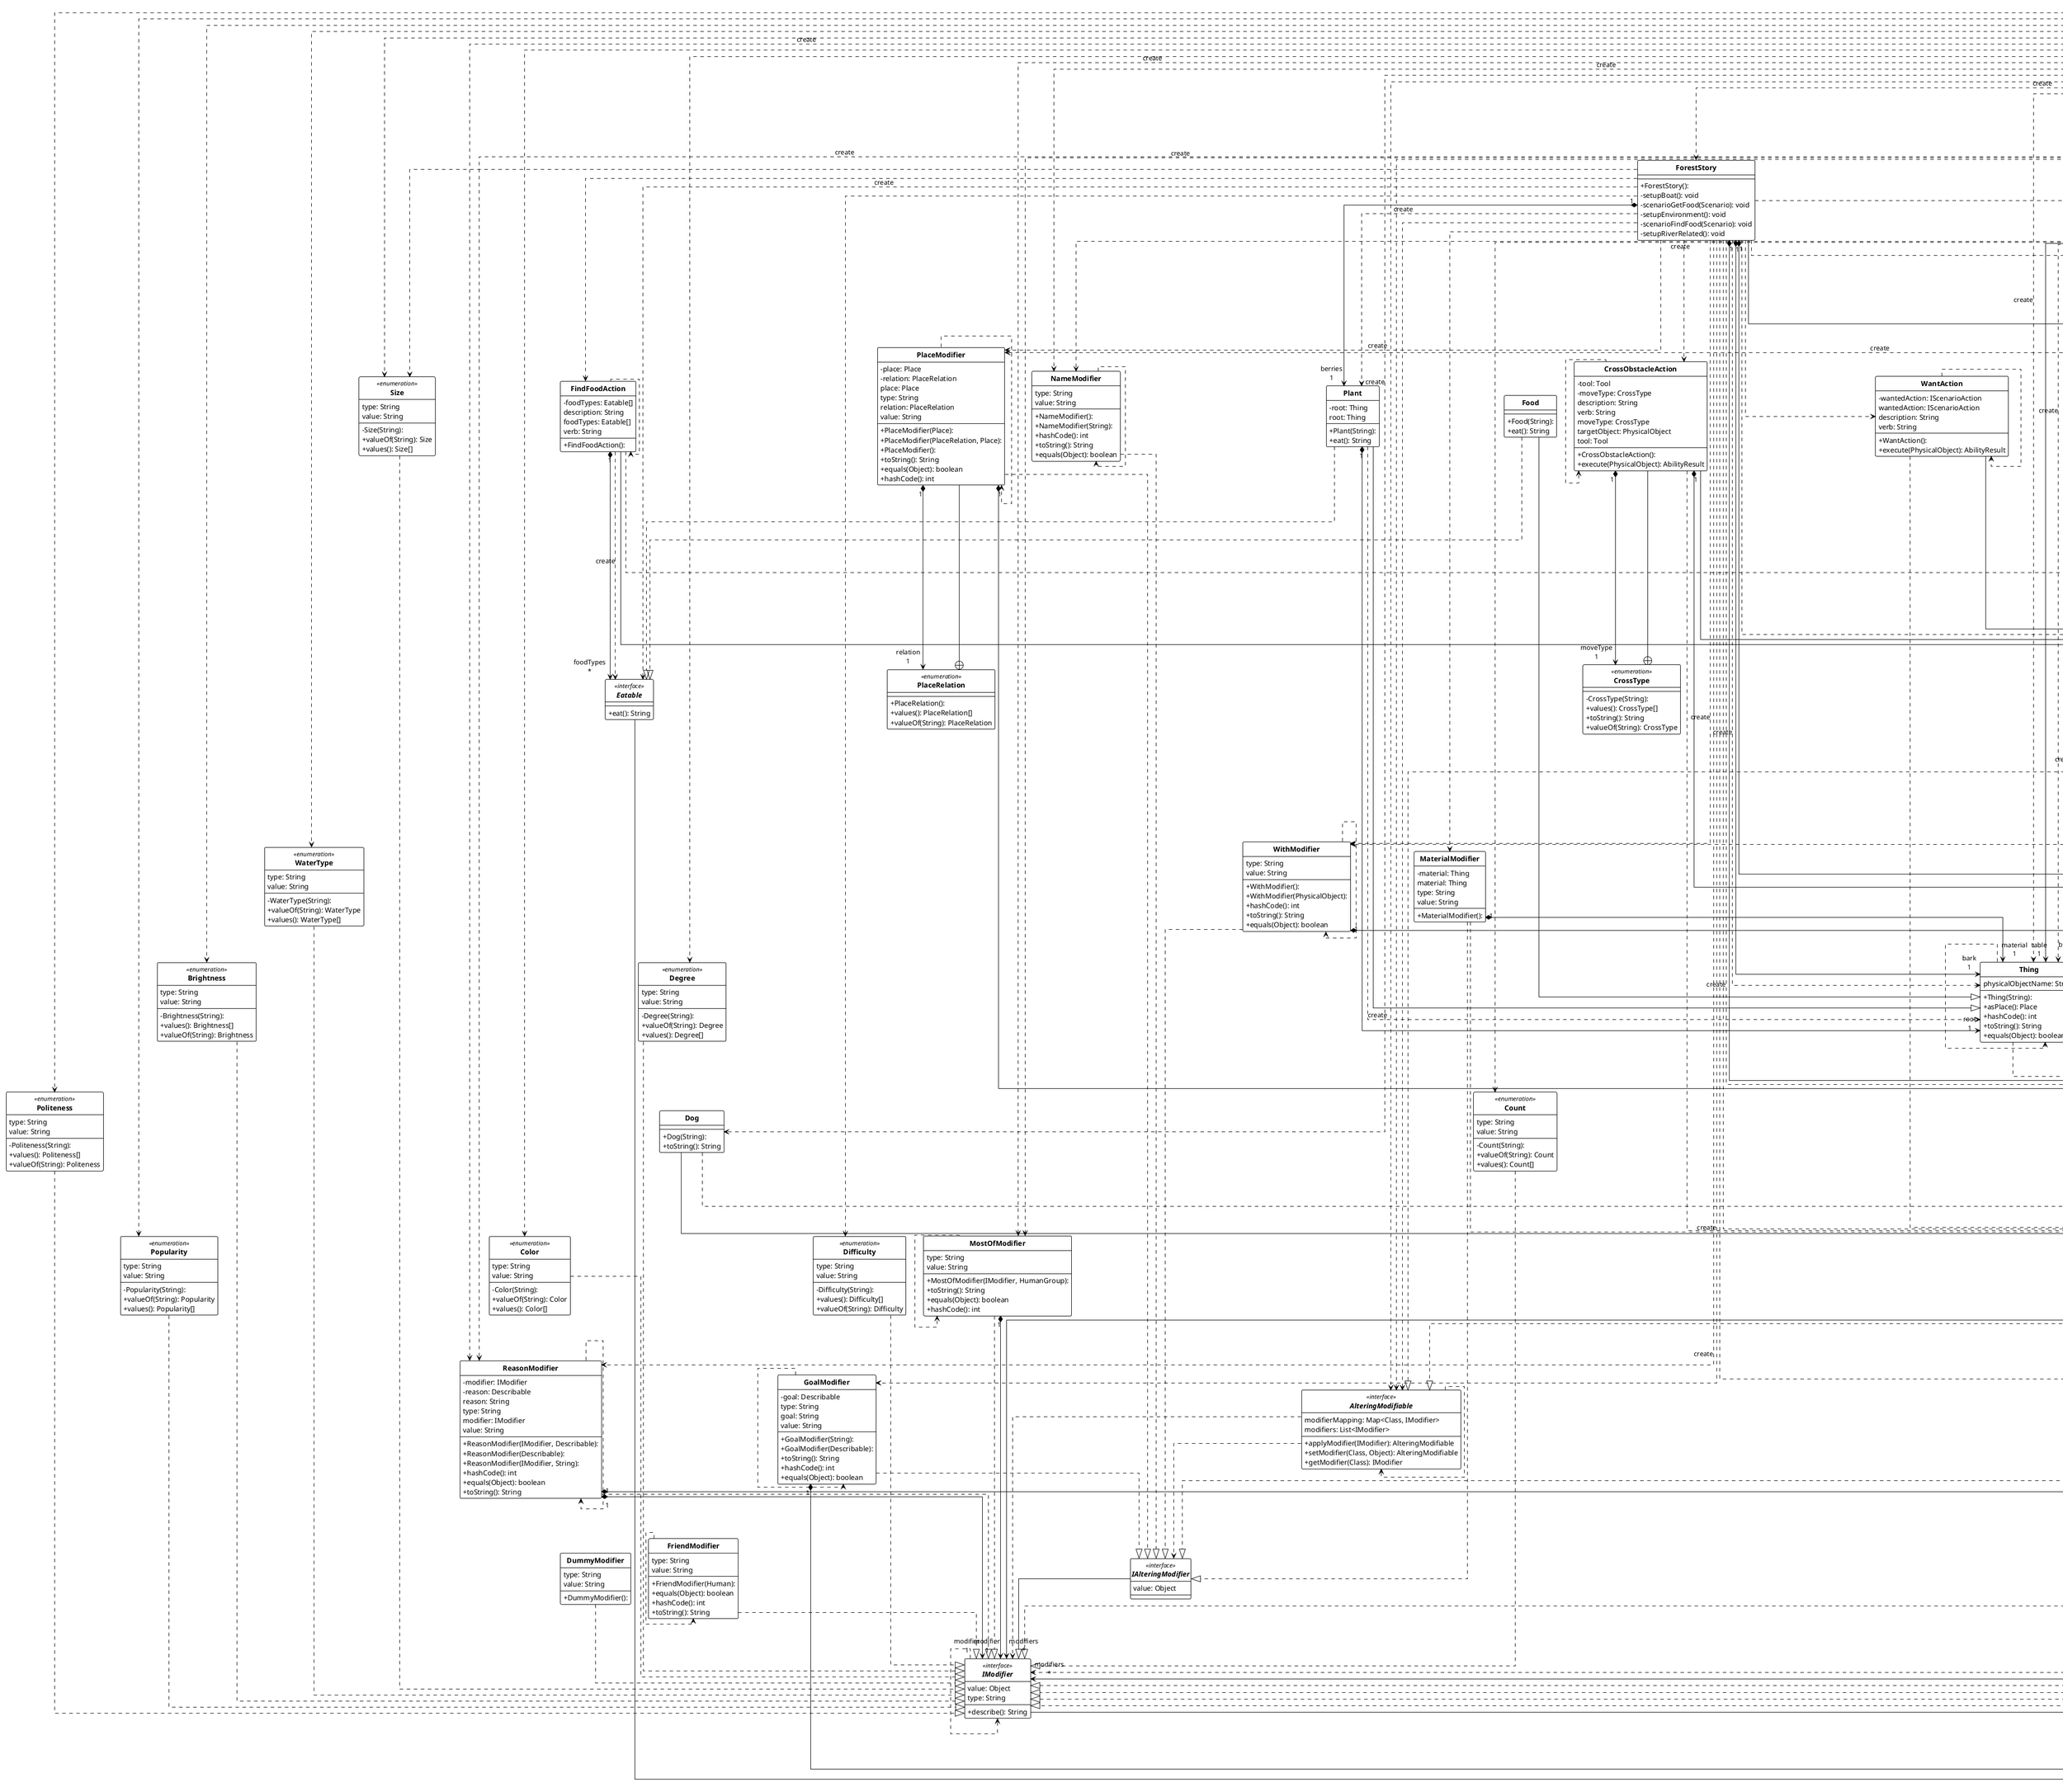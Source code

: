 @startuml

!theme plain
top to bottom direction
skinparam linetype ortho
skinparam classAttributeIconSize 0
'skinparam CircledCharacterFontSize 0
'skinparam CircledCharacterRadius 0
hide circle

<style>
classDiagram {
  class {
      header {
        FontStyle bold
      }
  }
}
</style>

class Ability {
  # Ability(): 
  # Ability(String, String): 
  # Ability(String): 
  - abilityName: String
  - abilityType: String
  + execute(PhysicalObject): AbilityResult
  + hashCode(): int
  + clone(): Ability
  + equals(Object): boolean
  + setModifier(Class, Object): Ability
  + perform(): String
  + describe(): String
  + applyModifier(IModifier): Ability
  + performWithOn(Tool, PhysicalObject): String
   description: String
   objectPreposition: String
   abilityType: String
   abilityName: String
   verb: String
   modifierMapping: Map<Class, IModifier>
   pure: boolean
}
class ActivityReasonModifier {
  + ActivityReasonModifier(Describable): 
  + ActivityReasonModifier(String): 
  - reason: Describable
  + toString(): String
  + hashCode(): int
  + equals(Object): boolean
   reason: String
   type: String
   value: String
}
interface AlteringModifiable << interface >> {
  + applyModifier(IModifier): AlteringModifiable
  + setModifier(Class, Object): AlteringModifiable
  + getModifier(Class): IModifier
   modifierMapping: Map<Class, IModifier>
   modifiers: List<IModifier>
}
class Artist {
  + Artist(String, String, String): 
  + Artist(String): 
  + draw(): String
  + toString(): String
   professionName: String
}
enum Brightness << enumeration >> {
  - Brightness(String): 
  + values(): Brightness[]
  + valueOf(String): Brightness
   type: String
   value: String
}
class BrotherModifier {
  + BrotherModifier(Human): 
  + toString(): String
  + equals(Object): boolean
  + hashCode(): int
   type: String
   value: String
}
class CityStory {
  + CityStory(): 
  - neznaikaAndGunkaScenario(Scenario): void
  - siropchikScenario(Scenario): void
  - neznaikaInCityScenario(Scenario): void
  - littleGirlsGroupScenario(Scenario): void
}
class Clothing {
  + Clothing(WearType, int): 
  - size: int
  - type: WearType
  + equals(Object): boolean
  + hashCode(): int
  + toString(): String
  + wear(): String
   size: int
   type: WearType
   physicalObjectName: String
}
enum Color << enumeration >> {
  - Color(String): 
  + valueOf(String): Color
  + values(): Color[]
   type: String
   value: String
}
class CompiledStory {
  + CompiledStory(Story): 
  + tell(): String
}
enum Count << enumeration >> {
  - Count(String): 
  + valueOf(String): Count
  + values(): Count[]
   type: String
   value: String
}
class CountModifier {
  + CountModifier(int): 
  + toString(): String
  + hashCode(): int
  + equals(Object): boolean
   type: String
   value: String
}
class CreateAction {
  + CreateAction(): 
  + execute(PhysicalObject): AbilityResult
   description: String
   verb: String
}
class CrossObstacleAction {
  + CrossObstacleAction(): 
  - tool: Tool
  - moveType: CrossType
  + execute(PhysicalObject): AbilityResult
   description: String
   verb: String
   moveType: CrossType
   targetObject: PhysicalObject
   tool: Tool
}
enum CrossType << enumeration >> {
  - CrossType(String): 
  + values(): CrossType[]
  + toString(): String
  + valueOf(String): CrossType
}
class CureAction {
  + CureAction(): 
  + toString(): String
  + addCuredIllness(Illness): void
  + hashCode(): int
  + equals(Object): boolean
   description: String
   verb: String
}
enum Degree << enumeration >> {
  - Degree(String): 
  + valueOf(String): Degree
  + values(): Degree[]
   type: String
   value: String
}
interface Describable << interface >> {
  + describe(): String
}
enum Difficulty << enumeration >> {
  - Difficulty(String): 
  + values(): Difficulty[]
  + valueOf(String): Difficulty
   type: String
   value: String
}
class DoMechanicsAction {
  + DoMechanicsAction(): 
  + toString(): String
   verb: String
}
class Doctor {
  + Doctor(String): 
  + Doctor(String, String, String): 
  + toString(): String
   professionName: String
}
class Dog {
  + Dog(String): 
  + toString(): String
}
class DrawAction {
  + DrawAction(): 
  + toString(): String
   verb: String
}
class DummyModifier {
  + DummyModifier(): 
   type: String
   value: String
}
interface Eatable << interface >> {
  + eat(): String
}
class FindFoodAction {
  + FindFoodAction(): 
  - foodTypes: Eatable[]
   description: String
   foodTypes: Eatable[]
   verb: String
}
class Food {
  + Food(String): 
  + eat(): String
}
class ForestStory {
  + ForestStory(): 
  - setupBoat(): void
  - scenarioGetFood(Scenario): void
  - setupEnvironment(): void
  - scenarioFindFood(Scenario): void
  - setupRiverRelated(): void
}
class FriendModifier {
  + FriendModifier(Human): 
  + equals(Object): boolean
  + hashCode(): int
  + toString(): String
   type: String
   value: String
}
class GoAction {
  + GoAction(): 
  - place: Place
  + hashCode(): int
  + toString(): String
  + equals(Object): boolean
  + execute(PhysicalObject): AbilityResult
   description: String
   place: Place
   verb: String
}
class GoalModifier {
  + GoalModifier(String): 
  + GoalModifier(Describable): 
  - goal: Describable
  + toString(): String
  + hashCode(): int
  + equals(Object): boolean
   type: String
   goal: String
   value: String
}
enum HeightSpecies << enumeration >> {
  + HeightSpecies(): 
  + valueOf(String): HeightSpecies
  + values(): HeightSpecies[]
}
class HelpAction {
  + HelpAction(): 
  - master: Human
  + hashCode(): int
  + equals(Object): boolean
  + toString(): String
   description: String
   verb: String
   master: Human
}
class Helper {
  + Helper(String): 
  + Helper(String, String, String): 
  + toString(): String
   professionName: String
   master: Human
}
class HideAction {
  + HideAction(Place): 
  + HideAction(): 
  - place: Place
  + hashCode(): int
  + equals(Object): boolean
  + toString(): String
   description: String
   place: Place
   verb: String
}
class House {
  + House(String, double[], int): 
  - maxPeople: int
  + equals(Object): boolean
  + hashCode(): int
  + toString(): String
   maxPeople: int
}
class HuntAction {
  + HuntAction(): 
  + toString(): String
   verb: String
   objectPreposition: String
}
class Hunter {
  + Hunter(String, Weapon): 
  + Hunter(String, String, String, Weapon): 
  + goHunt(PhysicalObject): String
  + toString(): String
  + hashCode(): int
  + equals(Object): boolean
   professionName: String
}
interface IAlteringModifier << interface >> {
   value: Object
}
interface IModifier << interface >> {
  + describe(): String
   value: Object
   type: String
}
enum Illness << enumeration >> {
  - Illness(String): 
  - Illness(): 
  + toString(): String
  + values(): Illness[]
  + valueOf(String): Illness
}
class KnownForModifier {
  + KnownForModifier(Describable): 
  - describable: Describable
  + equals(Object): boolean
  + toString(): String
  + hashCode(): int
   describable: Describable
   type: String
   value: String
}
class LikeAction {
  + LikeAction(): 
  + LikeAction(Describable, boolean): 
  + LikeAction(Describable): 
  - describable: Describable
  - isLike: boolean
  + equals(Object): boolean
  + toString(): String
  + hashCode(): int
   isLike: boolean
   description: String
   describable: Describable
   verb: String
}
enum LogicOperator << enumeration >> {
  - LogicOperator(String): 
  + toString(): String
  + values(): LogicOperator[]
  + valueOf(String): LogicOperator
}
class LookLikeAction {
  + LookLikeAction(): 
  + toString(): String
   verb: String
   objectPreposition: String
}
class MainStory {
  + MainStory(): 
  - setupHouses(): void
  - setupNeznaika(): void
  - setupSiropchik(): void
  - setupManyOthers(): void
  - setupMechanics(): void
  - setupGunka(): void
  - setupPulka(): void
  - setupNeznaikaWear(): void
  - setupPilulkin(): void
}
class MaterialModifier {
  + MaterialModifier(): 
  - material: Thing
   material: Thing
   type: String
   value: String
}
class Mechanic {
  + Mechanic(String, String, String): 
  + Mechanic(String): 
  + toString(): String
   professionName: String
}
class MostOfModifier {
  + MostOfModifier(IModifier, HumanGroup): 
  + toString(): String
  + equals(Object): boolean
  + hashCode(): int
   type: String
   value: String
}
class Musician {
  + Musician(String, String, String): 
  + Musician(String): 
  + play(): String
  + toString(): String
   professionName: String
}
class NameModifier {
  + NameModifier(): 
  + NameModifier(String): 
  + hashCode(): int
  + toString(): String
  + equals(Object): boolean
   type: String
   value: String
}
class OffendAction {
  + OffendAction(): 
  + toString(): String
   targetObject: PhysicalObject
   verb: String
}
class PhysicalObject {
  + PhysicalObject(): 
  - position: double[]
  + describe(): String
  + equals(Object): boolean
  + toString(): String
  + hashCode(): int
   modifierMapping: Map<Class, IModifier>
   physicalObjectName: String
   position: double[]
}
class Place {
  + Place(String, double[]): 
  - name: String
  - coordinates: double[]
  + hashCode(): int
  + describe(): String
  + toString(): String
  + equals(Object): boolean
   name: String
   coordinates: double[]
   physicalObjectName: String
}
class PlaceModifier {
  + PlaceModifier(Place): 
  + PlaceModifier(PlaceRelation, Place): 
  + PlaceModifier(): 
  - place: Place
  - relation: PlaceRelation
  + toString(): String
  + equals(Object): boolean
  + hashCode(): int
   place: Place
   type: String
   relation: PlaceRelation
   value: String
}
enum PlaceRelation << enumeration >> {
  + PlaceRelation(): 
  + values(): PlaceRelation[]
  + valueOf(String): PlaceRelation
}
class Plant {
  + Plant(String): 
  - root: Thing
  + eat(): String
   root: Thing
}
enum Politeness << enumeration >> {
  - Politeness(String): 
  + values(): Politeness[]
  + valueOf(String): Politeness
   type: String
   value: String
}
enum Popularity << enumeration >> {
  - Popularity(String): 
  + valueOf(String): Popularity
  + values(): Popularity[]
   type: String
   value: String
}
class QuarrelAction {
  + QuarrelAction(QuarrelState): 
  + QuarrelAction(): 
  - state: QuarrelState
  + hashCode(): int
  + equals(Object): boolean
  + toString(): String
   state: QuarrelState
   verb: String
   objectPreposition: String
}
enum QuarrelState << enumeration >> {
  + QuarrelState(): 
  + values(): QuarrelState[]
  + valueOf(String): QuarrelState
}
class ReadAction {
  + ReadAction(): 
  + execute(PhysicalObject): AbilityResult
   description: String
   verb: String
}
class ReasonModifier {
  + ReasonModifier(IModifier, Describable): 
  + ReasonModifier(Describable): 
  + ReasonModifier(IModifier, String): 
  - modifier: IModifier
  - reason: Describable
  + hashCode(): int
  + equals(Object): boolean
  + toString(): String
   reason: String
   type: String
   modifier: IModifier
   value: String
}
class SayAction {
  + SayAction(): 
  + SayAction(String): 
  - text: String
  + hashCode(): int
  + toString(): String
  + equals(Object): boolean
   description: String
   text: String
   verb: String
}
class SeeAction {
  + SeeAction(): 
  + toString(): String
   verb: String
}
class SitAction {
  + SitAction(): 
  - place: Place
  + equals(Object): boolean
  + execute(PhysicalObject): AbilityResult
  + toString(): String
  + hashCode(): int
   description: String
   place: Place
   verb: String
}
enum Size << enumeration >> {
  - Size(String): 
  + valueOf(String): Size
  + values(): Size[]
   type: String
   value: String
}
class SongAction {
  + SongAction(): 
  + toString(): String
   verb: String
}
class Story {
  + Story(String): 
  - subStories: Map<String, Story>
  - storyName: String
  - groups: Map<String, HumanGroup>
  - actors: Map<String, Human>
  - environment: Map<String, PhysicalObject>
  - scenarios: Map<String, Scenario>
  + addSubStory(String, Story): void
  + getActor(String): Human
  + addEnvironment(String, PhysicalObject): void
  + compile(): CompiledStory
  + getScenario(String): Scenario
  + getProvidedObject(String, Class): Object?
  + getGroup(String): HumanGroup
  + getEnvironment(String): PhysicalObject
  + getSubStory(String): Story
  ~ describeMany(StringBuilder, Map): void
  + addActor(String, Human): void
  + addGroup(String, HumanGroup): void
  + addScenario(String, Scenario): void
  + describe(): String
   scenarios: Map<String, Scenario>
   actors: Map<String, Human>
   groups: Map<String, HumanGroup>
   storyName: String
   environment: Map<String, PhysicalObject>
   subStories: Map<String, Story>
}
class TalkAction {
  + TalkAction(): 
  + toString(): String
   verb: String
   objectPreposition: String
}
class TargetModifier {
  + TargetModifier(String): 
  + equals(Object): boolean
  + hashCode(): int
  + toString(): String
   type: String
   value: String
}
class Thing {
  + Thing(String): 
  + asPlace(): Place
  + hashCode(): int
  + toString(): String
  + equals(Object): boolean
   physicalObjectName: String
}
class ThinkAction {
  + ThinkAction(): 
  + ThinkAction(String): 
  - text: String
  + hashCode(): int
  + equals(Object): boolean
  + toString(): String
   description: String
   text: String
   verb: String
}
class TimeModifier {
  + TimeModifier(String): 
  + equals(Object): boolean
  + toString(): String
  + hashCode(): int
   type: String
   value: String
}
class Tool {
  + Tool(String): 
  + apply(PhysicalObject): String
  + toString(): String
}
class TurnAction {
  + TurnAction(String): 
  + TurnAction(): 
  - dir: String
  + toString(): String
  + equals(Object): boolean
  + hashCode(): int
   description: String
   dir: String
   verb: String
}
class WantAction {
  + WantAction(): 
  - wantedAction: IScenarioAction
  + execute(PhysicalObject): AbilityResult
   wantedAction: IScenarioAction
   description: String
   verb: String
}
enum WaterType << enumeration >> {
  - WaterType(String): 
  + valueOf(String): WaterType
  + values(): WaterType[]
   type: String
   value: String
}
class Weapon {
  + Weapon(String): 
  + Weapon(String, Thing): 
  + describe(): String
  + equals(Object): boolean
  + apply(PhysicalObject): String
  + hashCode(): int
  + toString(): String
}
class WithModifier {
  + WithModifier(): 
  + WithModifier(PhysicalObject): 
  + hashCode(): int
  + toString(): String
  + equals(Object): boolean
   type: String
   value: String
}
class ZnaikaStory {
  + ZnaikaStory(): 
  - clothing(): void
  - places(): void
  - name(): void
  - znaikaScenario(Scenario): void
  - groupScenario(Scenario): void
  - setupImportance(): void
}

Ability                 ..>  Ability                
Ability                 ..^  AlteringModifiable     
Ability                 ..^  Describable            
Ability                "1" *--> "modifiers\n*" IModifier              
Ability                 ..>  PhysicalObject         
Ability                 ..>  Tool                   
ActivityReasonModifier  ..>  ActivityReasonModifier 
ActivityReasonModifier "1" *--> "reason\n1" Describable            
ActivityReasonModifier  ..^  IAlteringModifier      
AlteringModifiable      ..>  AlteringModifiable     
AlteringModifiable      ..>  IAlteringModifier      
AlteringModifiable      ..>  IModifier              
Artist                  ..>  Artist                 
Artist                  ..^  Describable            
Artist                  ..>  DrawAction             : "«create»"
Artist                  --^  PhysicalObject         
Brightness              ..^  IModifier              
BrotherModifier         ..>  BrotherModifier        
BrotherModifier         ..^  IModifier              
CityStory               ..>  Ability                
CityStory               ..>  CountModifier          : "«create»"
CityStory               ..>  GoAction               
CityStory               ..>  HideAction             
CityStory               ..>  IModifier              
CityStory               ..>  LikeAction             
CityStory               ..>  LookLikeAction         
CityStory               ..>  OffendAction           
CityStory               ..>  PhysicalObject         
CityStory              "1" *--> "city\n1" Place                  
CityStory               ..>  QuarrelAction          
CityStory               ..>  QuarrelState           
CityStory               ..>  SayAction              
CityStory               ..>  SeeAction              
CityStory               --^  Story                  
CityStory               ..>  TalkAction             
CityStory               ..>  TargetModifier         : "«create»"
CityStory               ..>  ThinkAction            
CityStory               ..>  TimeModifier           : "«create»"
CityStory               ..>  TurnAction             
Clothing                ..>  Clothing               
Clothing                --^  PhysicalObject         
Color                   ..^  IModifier              
CompiledStory           +--  Story                  
CompiledStory          "1" *--> "story\n1" Story                  
Count                   ..^  IModifier              
CountModifier           ..>  CountModifier          
CountModifier           ..^  IModifier              
CreateAction            --^  Ability                
CreateAction            ..>  PhysicalObject         
CrossObstacleAction     --^  Ability                
CrossObstacleAction     ..>  CrossObstacleAction    
CrossObstacleAction    "1" *--> "moveType\n1" CrossType              
CrossObstacleAction     ..>  PhysicalObject         
CrossObstacleAction    "1" *--> "tool\n1" Tool                   
CrossType               +--  CrossObstacleAction    
CureAction              --^  Ability                
CureAction              ..>  CureAction             
CureAction             "1" *--> "cureFrom\n*" Illness                
Degree                  ..^  IModifier              
Difficulty              ..^  IModifier              
DoMechanicsAction       --^  Ability                
Doctor                  ..>  CureAction             : "«create»"
Doctor                  ..^  Describable            
Doctor                  ..>  Doctor                 
Doctor                  --^  PhysicalObject         
Dog                     ..^  Describable            
Dog                     --^  PhysicalObject         
DrawAction              --^  Ability                
DummyModifier           ..^  IModifier              
Eatable                 --^  Describable            
FindFoodAction          --^  Ability                
FindFoodAction          ..>  Describable            
FindFoodAction         "1" *--> "foodTypes\n*" Eatable                
FindFoodAction          ..>  Eatable                : "«create»"
FindFoodAction          ..>  FindFoodAction         
Food                    ..^  Eatable                
Food                    --^  Thing                  
ForestStory             ..>  Ability                
ForestStory             ..>  ActivityReasonModifier : "«create»"
ForestStory             ..>  AlteringModifiable     
ForestStory             ..>  CreateAction           
ForestStory             ..>  CrossObstacleAction    
ForestStory             ..>  Difficulty             
ForestStory             ..>  Eatable                : "«create»"
ForestStory             ..>  FindFoodAction         
ForestStory             ..>  GoAction               
ForestStory             ..>  GoalModifier           : "«create»"
ForestStory             ..>  MaterialModifier       
ForestStory             ..>  PhysicalObject         
ForestStory            "1" *--> "river\n1" Place                  
ForestStory             ..>  Place                  : "«create»"
ForestStory             ..>  PlaceModifier          : "«create»"
ForestStory            "1" *--> "berries\n1" Plant                  
ForestStory             ..>  Plant                  : "«create»"
ForestStory             ..>  ReasonModifier         : "«create»"
ForestStory             ..>  Size                   
ForestStory             --^  Story                  
ForestStory            "1" *--> "bark\n1" Thing                  
ForestStory             ..>  Thing                  : "«create»"
ForestStory            "1" *--> "boat\n1" Tool                   
ForestStory             ..>  WantAction             
ForestStory             ..>  WithModifier           : "«create»"
FriendModifier          ..>  FriendModifier         
FriendModifier          ..^  IModifier              
GoAction                --^  Ability                
GoAction                ..>  GoAction               
GoAction                ..>  PhysicalObject         
GoAction               "1" *--> "place\n1" Place                  
GoalModifier           "1" *--> "goal\n1" Describable            
GoalModifier            ..>  GoalModifier           
GoalModifier            ..^  IAlteringModifier      
HelpAction              --^  Ability                
HelpAction              ..>  HelpAction             
Helper                  ..^  Describable            
Helper                  ..>  HelpAction             : "«create»"
Helper                  ..>  Helper                 
Helper                  --^  PhysicalObject         
HideAction              --^  Ability                
HideAction              ..>  HideAction             
HideAction             "1" *--> "place\n1" Place                  
House                   ..>  House                  
House                   --^  Place                  
HuntAction              --^  Ability                
Hunter                  ..>  Ability                
Hunter                  ..^  Describable            
Hunter                  ..>  HuntAction             : "«create»"
Hunter                  ..>  Hunter                 
Hunter                  --^  PhysicalObject         
Hunter                 "1" *--> "mainWeapon\n1" Weapon                 
IAlteringModifier       --^  IModifier              
IModifier               --^  Describable            
IModifier               ..>  IModifier              
KnownForModifier       "1" *--> "describable\n1" Describable            
KnownForModifier        ..^  IModifier              
KnownForModifier        ..>  KnownForModifier       
LikeAction              --^  Ability                
LikeAction             "1" *--> "describable\n1" Describable            
LikeAction              ..>  LikeAction             
LookLikeAction          --^  Ability                
MainStory               ..>  Ability                
MainStory               ..>  AlteringModifiable     
MainStory               ..>  Artist                 : "«create»"
MainStory               ..>  Brightness             
MainStory               ..>  CityStory              : "«create»"
MainStory               ..>  Clothing               : "«create»"
MainStory               ..>  Color                  
MainStory               ..>  CureAction             
MainStory               ..>  Degree                 
MainStory               ..>  Doctor                 : "«create»"
MainStory               ..>  Dog                    : "«create»"
MainStory               ..>  ForestStory            : "«create»"
MainStory               ..>  HelpAction             
MainStory               ..>  Helper                 : "«create»"
MainStory               ..>  House                  : "«create»"
MainStory               ..>  Hunter                 : "«create»"
MainStory              "1" *--> "pulka\n1" Hunter                 
MainStory               ..>  Illness                
MainStory               ..>  KnownForModifier       : "«create»"
MainStory               ..>  LikeAction             : "«create»"
MainStory               ..>  Mechanic               : "«create»"
MainStory               ..>  MostOfModifier         : "«create»"
MainStory               ..>  Musician               : "«create»"
MainStory               ..>  NameModifier           : "«create»"
MainStory               ..>  PhysicalObject         
MainStory              "1" *--> "margaritokStreet\n1" Place                  
MainStory               ..>  Place                  : "«create»"
MainStory               ..>  PlaceModifier          : "«create»"
MainStory               ..>  Politeness             
MainStory               ..>  Popularity             
MainStory               ..>  ReasonModifier         : "«create»"
MainStory               ..>  Size                   
MainStory               --^  Story                  
MainStory              "1" *--> "forestStory\n1" Story                  
MainStory               ..>  Thing                  : "«create»"
MainStory               ..>  WaterType              
MainStory               ..>  Weapon                 : "«create»"
MainStory               ..>  ZnaikaStory            : "«create»"
MaterialModifier        ..^  IAlteringModifier      
MaterialModifier        ..>  PhysicalObject         
MaterialModifier       "1" *--> "material\n1" Thing                  
Mechanic                ..^  Describable            
Mechanic                ..>  DoMechanicsAction      : "«create»"
Mechanic                ..>  Mechanic               
Mechanic                --^  PhysicalObject         
MostOfModifier          ..^  IModifier              
MostOfModifier         "1" *--> "modifier\n1" IModifier              
MostOfModifier          ..>  MostOfModifier         
Musician                ..^  Describable            
Musician                ..>  Musician               
Musician                --^  PhysicalObject         
Musician                ..>  SongAction             : "«create»"
NameModifier            ..^  IAlteringModifier      
NameModifier            ..>  NameModifier           
OffendAction            --^  Ability                
OffendAction            ..>  OffendAction           
OffendAction            ..>  PhysicalObject         
PhysicalObject          ..^  AlteringModifiable     
PhysicalObject          ..^  Describable            
PhysicalObject         "1" *--> "modifiers\n*" IModifier              
PhysicalObject          ..>  PhysicalObject         
Place                   --^  PhysicalObject         
Place                   ..>  Place                  
PlaceModifier           ..^  IAlteringModifier      
PlaceModifier          "1" *--> "place\n1" Place                  
PlaceModifier           ..>  PlaceModifier          
PlaceModifier          "1" *--> "relation\n1" PlaceRelation          
PlaceRelation           +--  PlaceModifier          
Plant                   ..^  Eatable                
Plant                   --^  Thing                  
Plant                   ..>  Thing                  : "«create»"
Plant                  "1" *--> "root\n1" Thing                  
Politeness              ..^  IModifier              
Popularity              ..^  IModifier              
QuarrelAction           --^  Ability                
QuarrelAction           ..>  QuarrelAction          
QuarrelAction          "1" *--> "state\n1" QuarrelState           
ReadAction              --^  Ability                
ReadAction              ..>  PhysicalObject         
ReasonModifier         "1" *--> "reason\n1" Describable            
ReasonModifier          ..^  IModifier              
ReasonModifier         "1" *--> "modifier\n1" IModifier              
ReasonModifier          ..>  ReasonModifier         
SayAction               --^  Ability                
SayAction               ..>  SayAction              
SeeAction               --^  Ability                
SitAction               --^  Ability                
SitAction               ..>  PhysicalObject         
SitAction              "1" *--> "place\n1" Place                  
SitAction               ..>  SitAction              
Size                    ..^  IModifier              
SongAction              --^  Ability                
Story                   ..>  CompiledStory          : "«create»"
Story                   ..^  Describable            
Story                  "1" *--> "environment\n*" PhysicalObject         
Story                  "1" *--> "subStories\n*" Story                  
TalkAction              --^  Ability                
TargetModifier          ..^  IModifier              
TargetModifier          ..>  TargetModifier         
Thing                   --^  PhysicalObject         
Thing                   ..>  Place                  : "«create»"
Thing                   ..>  Thing                  
ThinkAction             --^  Ability                
ThinkAction             ..>  ThinkAction            
TimeModifier            ..^  IModifier              
TimeModifier            ..>  TimeModifier           
Tool                    ..>  PhysicalObject         
Tool                    --^  Thing                  
TurnAction              --^  Ability                
TurnAction              ..>  TurnAction             
WantAction              --^  Ability                
WantAction              ..>  PhysicalObject         
WantAction              ..>  WantAction             
WaterType               ..^  IModifier              
Weapon                  ..>  PhysicalObject         
Weapon                 "1" *--> "bullet\n1" Thing                  
Weapon                  ..>  Thing                  : "«create»"
Weapon                  --^  Tool                   
Weapon                  ..>  Weapon                 
WithModifier            ..^  IAlteringModifier      
WithModifier           "1" *--> "other\n1" PhysicalObject         
WithModifier            ..>  WithModifier           
ZnaikaStory             ..>  Ability                
ZnaikaStory             ..>  AlteringModifiable     
ZnaikaStory             ..>  Clothing               : "«create»"
ZnaikaStory             ..>  Count                  
ZnaikaStory             ..>  LikeAction             
ZnaikaStory             ..>  LookLikeAction         
ZnaikaStory             ..>  MostOfModifier         : "«create»"
ZnaikaStory             ..>  NameModifier           : "«create»"
ZnaikaStory             ..>  ReadAction             : "«create»"
ZnaikaStory             ..>  ReasonModifier         : "«create»"
ZnaikaStory             ..>  SitAction              
ZnaikaStory             --^  Story                  
ZnaikaStory            "1" *--> "table\n1" Thing                  
ZnaikaStory             ..>  Thing                  : "«create»"
ZnaikaStory             ..>  ThinkAction            : "«create»"
ZnaikaStory             ..>  WithModifier           : "«create»"
@enduml


